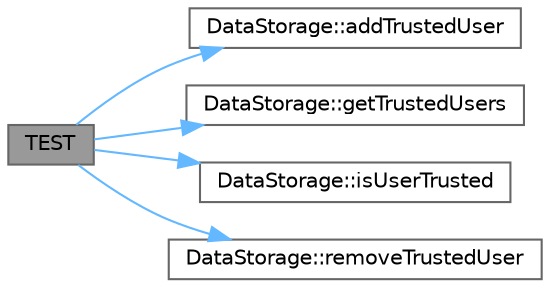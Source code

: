 digraph "TEST"
{
 // LATEX_PDF_SIZE
  bgcolor="transparent";
  edge [fontname=Helvetica,fontsize=10,labelfontname=Helvetica,labelfontsize=10];
  node [fontname=Helvetica,fontsize=10,shape=box,height=0.2,width=0.4];
  rankdir="LR";
  Node1 [id="Node000001",label="TEST",height=0.2,width=0.4,color="gray40", fillcolor="grey60", style="filled", fontcolor="black",tooltip=" "];
  Node1 -> Node2 [id="edge1_Node000001_Node000002",color="steelblue1",style="solid",tooltip=" "];
  Node2 [id="Node000002",label="DataStorage::addTrustedUser",height=0.2,width=0.4,color="grey40", fillcolor="white", style="filled",URL="$class_data_storage.html#af2b1093344e0c7ea21319a915d6db755",tooltip="Добавляет пользователя в список доверенных."];
  Node1 -> Node3 [id="edge2_Node000001_Node000003",color="steelblue1",style="solid",tooltip=" "];
  Node3 [id="Node000003",label="DataStorage::getTrustedUsers",height=0.2,width=0.4,color="grey40", fillcolor="white", style="filled",URL="$class_data_storage.html#aaf309d4ec20f1425fa27bb74e8c10b04",tooltip="Возвращает список доверенных пользователей."];
  Node1 -> Node4 [id="edge3_Node000001_Node000004",color="steelblue1",style="solid",tooltip=" "];
  Node4 [id="Node000004",label="DataStorage::isUserTrusted",height=0.2,width=0.4,color="grey40", fillcolor="white", style="filled",URL="$class_data_storage.html#a14e95b90fb08a013220e5fef1d91b0ea",tooltip="Ищет пользователя в списке доверенных."];
  Node1 -> Node5 [id="edge4_Node000001_Node000005",color="steelblue1",style="solid",tooltip=" "];
  Node5 [id="Node000005",label="DataStorage::removeTrustedUser",height=0.2,width=0.4,color="grey40", fillcolor="white", style="filled",URL="$class_data_storage.html#ae72cfd5ddbb8d83cc2ada5e45511fd6f",tooltip="Удаляет пользователя из списка доверенных."];
}
